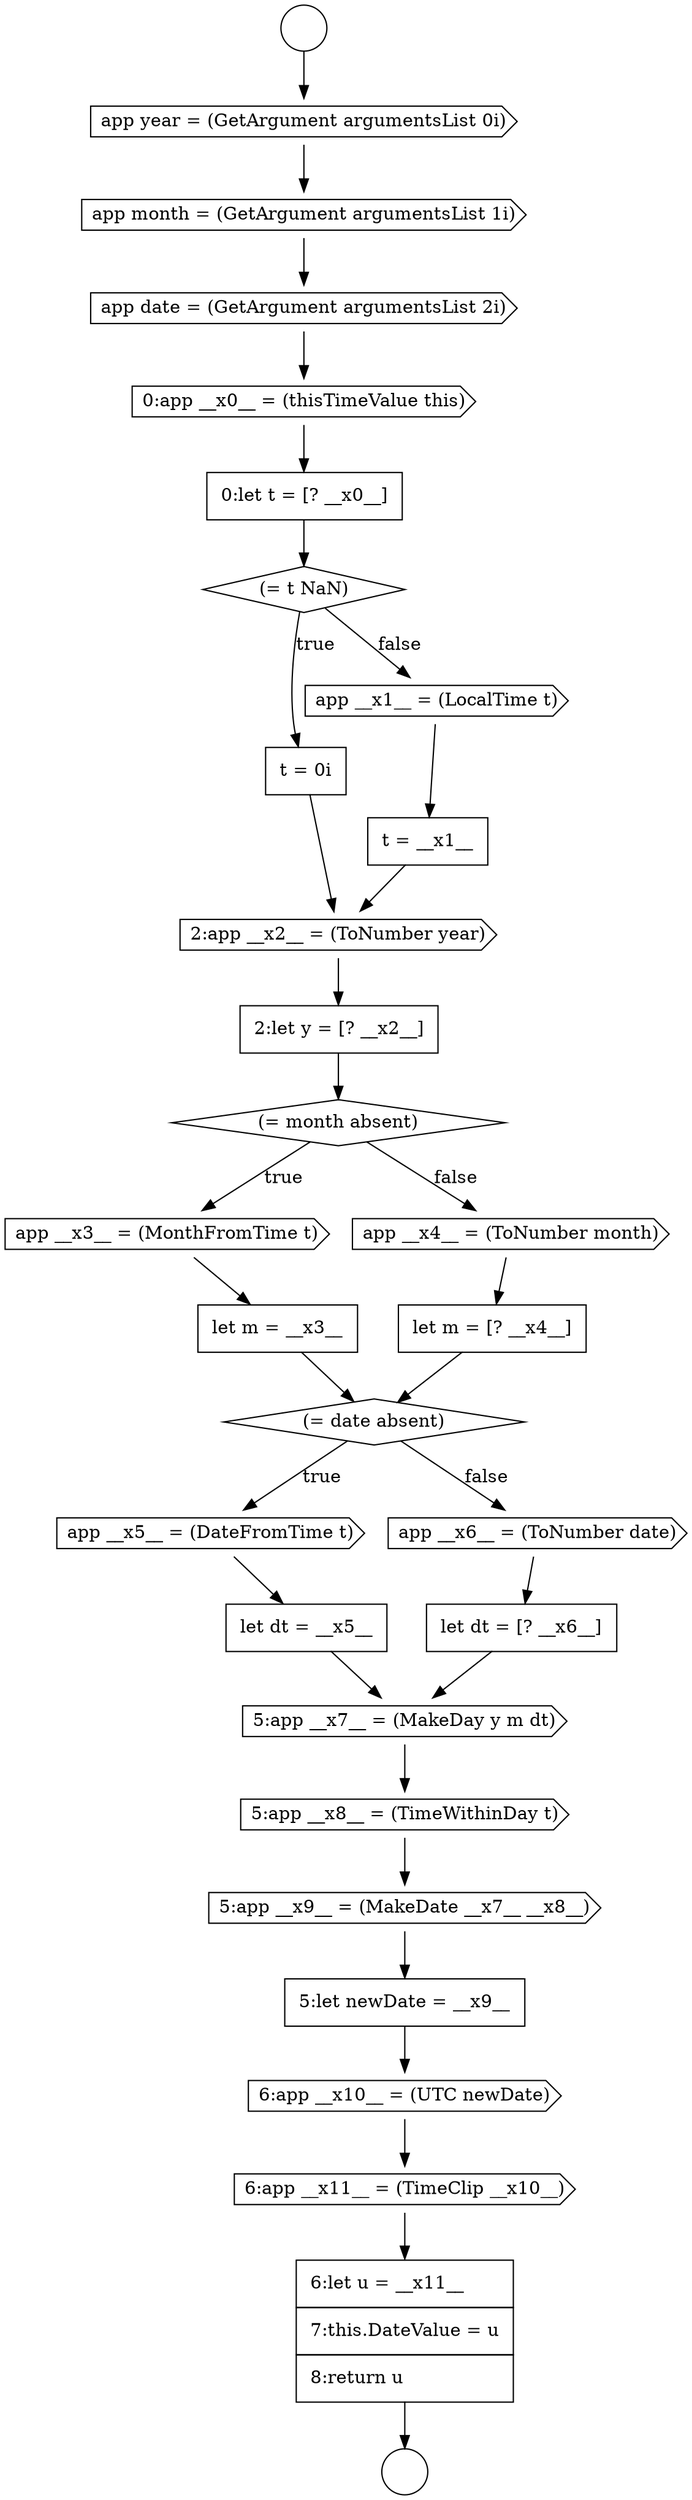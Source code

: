 digraph {
  node13488 [shape=cds, label=<<font color="black">6:app __x10__ = (UTC newDate)</font>> color="black" fillcolor="white" style=filled]
  node13469 [shape=none, margin=0, label=<<font color="black">
    <table border="0" cellborder="1" cellspacing="0" cellpadding="10">
      <tr><td align="left">t = 0i</td></tr>
    </table>
  </font>> color="black" fillcolor="white" style=filled]
  node13484 [shape=cds, label=<<font color="black">5:app __x7__ = (MakeDay y m dt)</font>> color="black" fillcolor="white" style=filled]
  node13479 [shape=diamond, label=<<font color="black">(= date absent)</font>> color="black" fillcolor="white" style=filled]
  node13476 [shape=none, margin=0, label=<<font color="black">
    <table border="0" cellborder="1" cellspacing="0" cellpadding="10">
      <tr><td align="left">let m = __x3__</td></tr>
    </table>
  </font>> color="black" fillcolor="white" style=filled]
  node13472 [shape=cds, label=<<font color="black">2:app __x2__ = (ToNumber year)</font>> color="black" fillcolor="white" style=filled]
  node13480 [shape=cds, label=<<font color="black">app __x5__ = (DateFromTime t)</font>> color="black" fillcolor="white" style=filled]
  node13466 [shape=cds, label=<<font color="black">0:app __x0__ = (thisTimeValue this)</font>> color="black" fillcolor="white" style=filled]
  node13471 [shape=none, margin=0, label=<<font color="black">
    <table border="0" cellborder="1" cellspacing="0" cellpadding="10">
      <tr><td align="left">t = __x1__</td></tr>
    </table>
  </font>> color="black" fillcolor="white" style=filled]
  node13482 [shape=cds, label=<<font color="black">app __x6__ = (ToNumber date)</font>> color="black" fillcolor="white" style=filled]
  node13486 [shape=cds, label=<<font color="black">5:app __x9__ = (MakeDate __x7__ __x8__)</font>> color="black" fillcolor="white" style=filled]
  node13473 [shape=none, margin=0, label=<<font color="black">
    <table border="0" cellborder="1" cellspacing="0" cellpadding="10">
      <tr><td align="left">2:let y = [? __x2__]</td></tr>
    </table>
  </font>> color="black" fillcolor="white" style=filled]
  node13478 [shape=none, margin=0, label=<<font color="black">
    <table border="0" cellborder="1" cellspacing="0" cellpadding="10">
      <tr><td align="left">let m = [? __x4__]</td></tr>
    </table>
  </font>> color="black" fillcolor="white" style=filled]
  node13475 [shape=cds, label=<<font color="black">app __x3__ = (MonthFromTime t)</font>> color="black" fillcolor="white" style=filled]
  node13462 [shape=circle label=" " color="black" fillcolor="white" style=filled]
  node13489 [shape=cds, label=<<font color="black">6:app __x11__ = (TimeClip __x10__)</font>> color="black" fillcolor="white" style=filled]
  node13474 [shape=diamond, label=<<font color="black">(= month absent)</font>> color="black" fillcolor="white" style=filled]
  node13463 [shape=cds, label=<<font color="black">app year = (GetArgument argumentsList 0i)</font>> color="black" fillcolor="white" style=filled]
  node13487 [shape=none, margin=0, label=<<font color="black">
    <table border="0" cellborder="1" cellspacing="0" cellpadding="10">
      <tr><td align="left">5:let newDate = __x9__</td></tr>
    </table>
  </font>> color="black" fillcolor="white" style=filled]
  node13468 [shape=diamond, label=<<font color="black">(= t NaN)</font>> color="black" fillcolor="white" style=filled]
  node13483 [shape=none, margin=0, label=<<font color="black">
    <table border="0" cellborder="1" cellspacing="0" cellpadding="10">
      <tr><td align="left">let dt = [? __x6__]</td></tr>
    </table>
  </font>> color="black" fillcolor="white" style=filled]
  node13490 [shape=none, margin=0, label=<<font color="black">
    <table border="0" cellborder="1" cellspacing="0" cellpadding="10">
      <tr><td align="left">6:let u = __x11__</td></tr>
      <tr><td align="left">7:this.DateValue = u</td></tr>
      <tr><td align="left">8:return u</td></tr>
    </table>
  </font>> color="black" fillcolor="white" style=filled]
  node13467 [shape=none, margin=0, label=<<font color="black">
    <table border="0" cellborder="1" cellspacing="0" cellpadding="10">
      <tr><td align="left">0:let t = [? __x0__]</td></tr>
    </table>
  </font>> color="black" fillcolor="white" style=filled]
  node13464 [shape=cds, label=<<font color="black">app month = (GetArgument argumentsList 1i)</font>> color="black" fillcolor="white" style=filled]
  node13465 [shape=cds, label=<<font color="black">app date = (GetArgument argumentsList 2i)</font>> color="black" fillcolor="white" style=filled]
  node13477 [shape=cds, label=<<font color="black">app __x4__ = (ToNumber month)</font>> color="black" fillcolor="white" style=filled]
  node13461 [shape=circle label=" " color="black" fillcolor="white" style=filled]
  node13481 [shape=none, margin=0, label=<<font color="black">
    <table border="0" cellborder="1" cellspacing="0" cellpadding="10">
      <tr><td align="left">let dt = __x5__</td></tr>
    </table>
  </font>> color="black" fillcolor="white" style=filled]
  node13485 [shape=cds, label=<<font color="black">5:app __x8__ = (TimeWithinDay t)</font>> color="black" fillcolor="white" style=filled]
  node13470 [shape=cds, label=<<font color="black">app __x1__ = (LocalTime t)</font>> color="black" fillcolor="white" style=filled]
  node13478 -> node13479 [ color="black"]
  node13483 -> node13484 [ color="black"]
  node13490 -> node13462 [ color="black"]
  node13481 -> node13484 [ color="black"]
  node13486 -> node13487 [ color="black"]
  node13465 -> node13466 [ color="black"]
  node13461 -> node13463 [ color="black"]
  node13476 -> node13479 [ color="black"]
  node13484 -> node13485 [ color="black"]
  node13467 -> node13468 [ color="black"]
  node13485 -> node13486 [ color="black"]
  node13474 -> node13475 [label=<<font color="black">true</font>> color="black"]
  node13474 -> node13477 [label=<<font color="black">false</font>> color="black"]
  node13488 -> node13489 [ color="black"]
  node13482 -> node13483 [ color="black"]
  node13469 -> node13472 [ color="black"]
  node13489 -> node13490 [ color="black"]
  node13487 -> node13488 [ color="black"]
  node13472 -> node13473 [ color="black"]
  node13463 -> node13464 [ color="black"]
  node13466 -> node13467 [ color="black"]
  node13471 -> node13472 [ color="black"]
  node13479 -> node13480 [label=<<font color="black">true</font>> color="black"]
  node13479 -> node13482 [label=<<font color="black">false</font>> color="black"]
  node13477 -> node13478 [ color="black"]
  node13464 -> node13465 [ color="black"]
  node13475 -> node13476 [ color="black"]
  node13470 -> node13471 [ color="black"]
  node13468 -> node13469 [label=<<font color="black">true</font>> color="black"]
  node13468 -> node13470 [label=<<font color="black">false</font>> color="black"]
  node13473 -> node13474 [ color="black"]
  node13480 -> node13481 [ color="black"]
}
